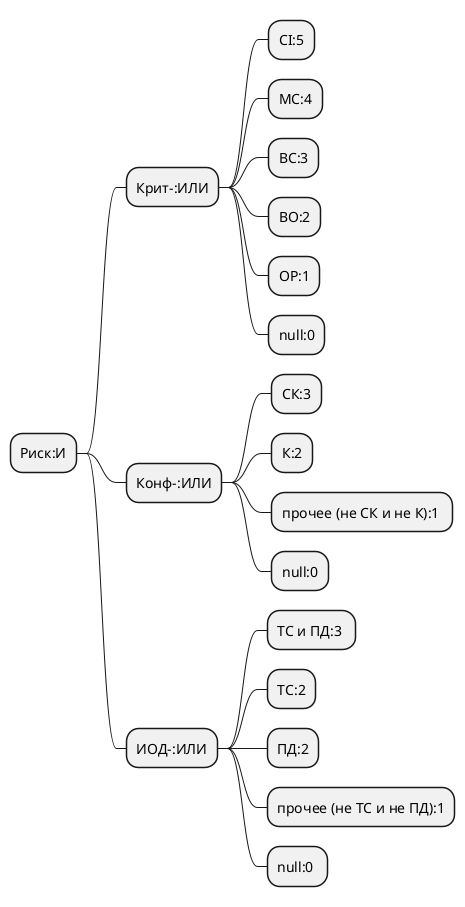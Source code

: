 @startmindmap
* Риск:И
	*  Крит-:ИЛИ
		* CI:5
		* MC:4
		* BC:3
		* BO:2
		* OP:1
		* null:0
	* Конф-:ИЛИ
		* СК:3
		* К:2
		* прочее (не СК и не К):1 
		* null:0
	* ИОД-:ИЛИ
		* ТС и ПД:3 
		* ТС:2
		* ПД:2
		* прочее (не ТС и не ПД):1
		* null:0 
@endmindmap